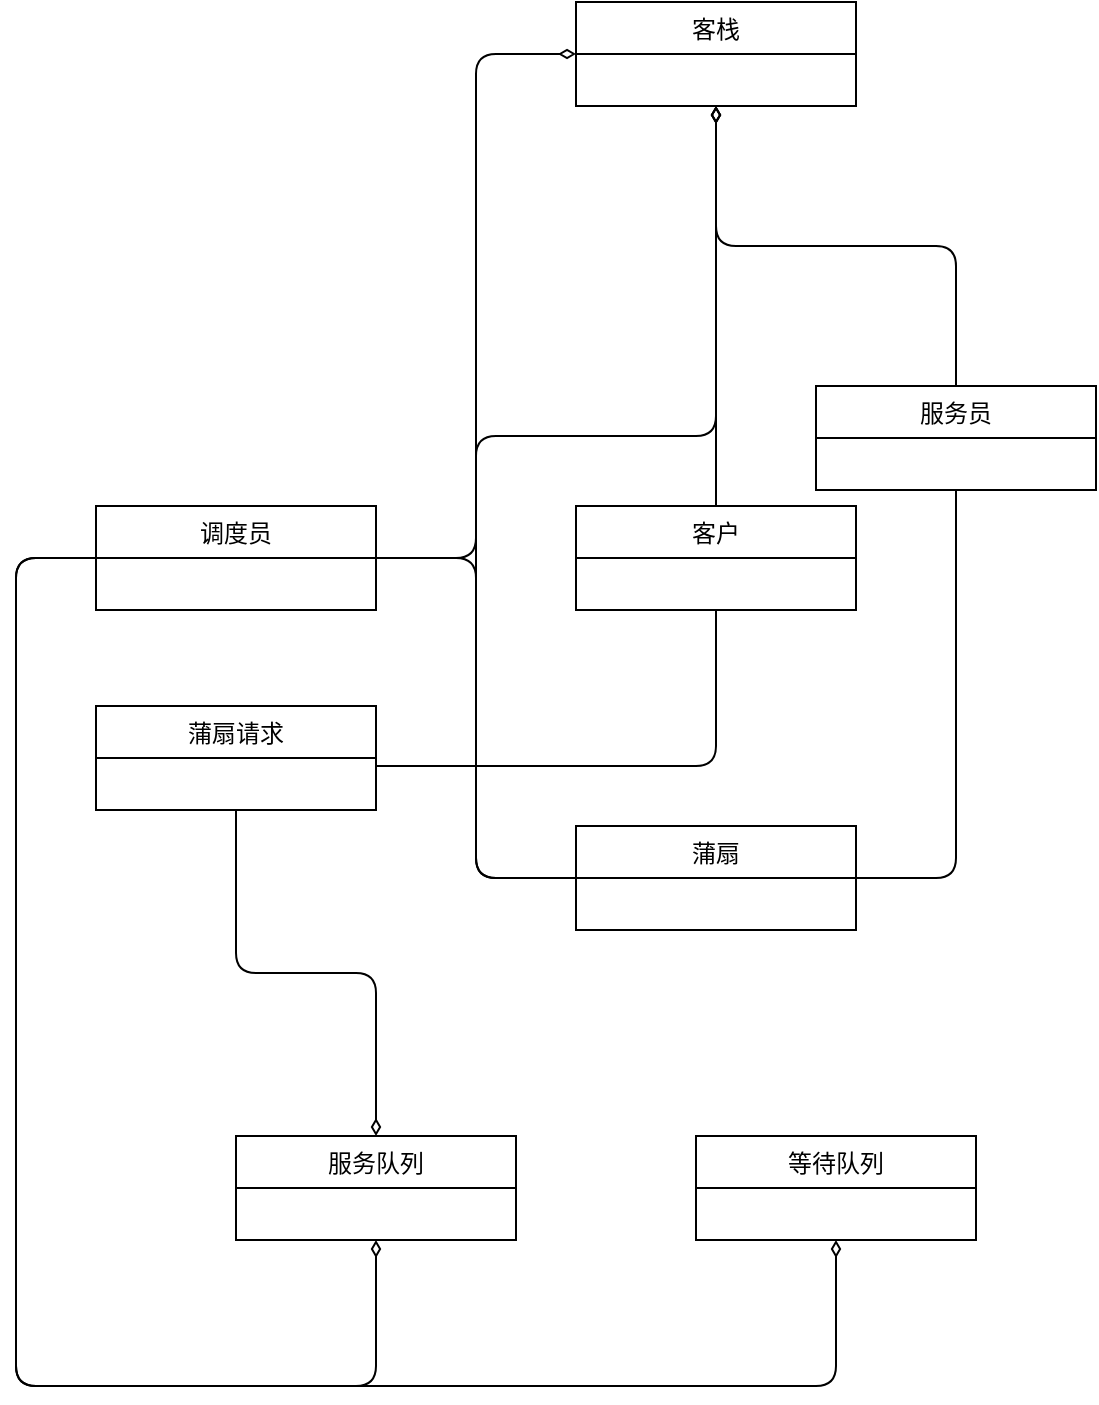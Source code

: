<mxfile>
    <diagram id="nIzEG3ZJZp86NXDuczj5" name="第 1 页">
        <mxGraphModel dx="1208" dy="871" grid="1" gridSize="10" guides="1" tooltips="1" connect="1" arrows="1" fold="1" page="1" pageScale="1" pageWidth="827" pageHeight="1169" math="0" shadow="0">
            <root>
                <mxCell id="0"/>
                <mxCell id="1" parent="0"/>
                <mxCell id="21" style="edgeStyle=orthogonalEdgeStyle;html=1;endArrow=diamondThin;endFill=0;" edge="1" parent="1" source="2" target="16">
                    <mxGeometry relative="1" as="geometry"/>
                </mxCell>
                <mxCell id="25" style="edgeStyle=orthogonalEdgeStyle;html=1;endArrow=none;endFill=0;" edge="1" parent="1" source="2" target="8">
                    <mxGeometry relative="1" as="geometry">
                        <Array as="points">
                            <mxPoint x="500" y="456"/>
                        </Array>
                    </mxGeometry>
                </mxCell>
                <mxCell id="2" value="服务员" style="swimlane;fontStyle=0;childLayout=stackLayout;horizontal=1;startSize=26;fillColor=none;horizontalStack=0;resizeParent=1;resizeParentMax=0;resizeLast=0;collapsible=1;marginBottom=0;" vertex="1" parent="1">
                    <mxGeometry x="430" y="210" width="140" height="52" as="geometry"/>
                </mxCell>
                <mxCell id="22" style="edgeStyle=orthogonalEdgeStyle;html=1;endArrow=diamondThin;endFill=0;" edge="1" parent="1" source="6" target="16">
                    <mxGeometry relative="1" as="geometry"/>
                </mxCell>
                <mxCell id="26" style="edgeStyle=orthogonalEdgeStyle;html=1;endArrow=none;endFill=0;" edge="1" parent="1" source="6" target="11">
                    <mxGeometry relative="1" as="geometry">
                        <Array as="points">
                            <mxPoint x="380" y="400"/>
                        </Array>
                    </mxGeometry>
                </mxCell>
                <mxCell id="6" value="客户" style="swimlane;fontStyle=0;childLayout=stackLayout;horizontal=1;startSize=26;fillColor=none;horizontalStack=0;resizeParent=1;resizeParentMax=0;resizeLast=0;collapsible=1;marginBottom=0;" vertex="1" parent="1">
                    <mxGeometry x="310" y="270" width="140" height="52" as="geometry"/>
                </mxCell>
                <mxCell id="19" style="edgeStyle=orthogonalEdgeStyle;html=1;endArrow=none;endFill=0;" edge="1" parent="1" source="7" target="8">
                    <mxGeometry relative="1" as="geometry">
                        <Array as="points">
                            <mxPoint x="260" y="296"/>
                            <mxPoint x="260" y="456"/>
                        </Array>
                    </mxGeometry>
                </mxCell>
                <mxCell id="20" style="edgeStyle=orthogonalEdgeStyle;html=1;endArrow=diamondThin;endFill=0;" edge="1" parent="1" source="7" target="16">
                    <mxGeometry relative="1" as="geometry">
                        <Array as="points">
                            <mxPoint x="260" y="296"/>
                            <mxPoint x="260" y="44"/>
                        </Array>
                    </mxGeometry>
                </mxCell>
                <mxCell id="30" style="edgeStyle=orthogonalEdgeStyle;html=1;endArrow=diamondThin;endFill=0;" edge="1" parent="1" source="7" target="9">
                    <mxGeometry relative="1" as="geometry">
                        <Array as="points">
                            <mxPoint x="30" y="296"/>
                            <mxPoint x="30" y="710"/>
                            <mxPoint x="210" y="710"/>
                        </Array>
                    </mxGeometry>
                </mxCell>
                <mxCell id="31" style="edgeStyle=orthogonalEdgeStyle;html=1;endArrow=diamondThin;endFill=0;" edge="1" parent="1" source="7" target="10">
                    <mxGeometry relative="1" as="geometry">
                        <Array as="points">
                            <mxPoint x="30" y="296"/>
                            <mxPoint x="30" y="710"/>
                            <mxPoint x="440" y="710"/>
                        </Array>
                    </mxGeometry>
                </mxCell>
                <mxCell id="7" value="调度员" style="swimlane;fontStyle=0;childLayout=stackLayout;horizontal=1;startSize=26;fillColor=none;horizontalStack=0;resizeParent=1;resizeParentMax=0;resizeLast=0;collapsible=1;marginBottom=0;" vertex="1" parent="1">
                    <mxGeometry x="70" y="270" width="140" height="52" as="geometry"/>
                </mxCell>
                <mxCell id="23" style="edgeStyle=orthogonalEdgeStyle;html=1;endArrow=diamondThin;endFill=0;" edge="1" parent="1" source="8" target="16">
                    <mxGeometry relative="1" as="geometry">
                        <Array as="points">
                            <mxPoint x="260" y="456"/>
                            <mxPoint x="260" y="235"/>
                            <mxPoint x="380" y="235"/>
                        </Array>
                    </mxGeometry>
                </mxCell>
                <mxCell id="8" value="蒲扇" style="swimlane;fontStyle=0;childLayout=stackLayout;horizontal=1;startSize=26;fillColor=none;horizontalStack=0;resizeParent=1;resizeParentMax=0;resizeLast=0;collapsible=1;marginBottom=0;" vertex="1" parent="1">
                    <mxGeometry x="310" y="430" width="140" height="52" as="geometry"/>
                </mxCell>
                <mxCell id="9" value="服务队列" style="swimlane;fontStyle=0;childLayout=stackLayout;horizontal=1;startSize=26;fillColor=none;horizontalStack=0;resizeParent=1;resizeParentMax=0;resizeLast=0;collapsible=1;marginBottom=0;" vertex="1" parent="1">
                    <mxGeometry x="140" y="585" width="140" height="52" as="geometry"/>
                </mxCell>
                <mxCell id="28" style="edgeStyle=orthogonalEdgeStyle;html=1;endArrow=diamondThin;endFill=0;" edge="1" parent="1" source="11" target="9">
                    <mxGeometry relative="1" as="geometry"/>
                </mxCell>
                <mxCell id="11" value="蒲扇请求" style="swimlane;fontStyle=0;childLayout=stackLayout;horizontal=1;startSize=26;fillColor=none;horizontalStack=0;resizeParent=1;resizeParentMax=0;resizeLast=0;collapsible=1;marginBottom=0;" vertex="1" parent="1">
                    <mxGeometry x="70" y="370" width="140" height="52" as="geometry"/>
                </mxCell>
                <mxCell id="16" value="客栈" style="swimlane;fontStyle=0;childLayout=stackLayout;horizontal=1;startSize=26;fillColor=none;horizontalStack=0;resizeParent=1;resizeParentMax=0;resizeLast=0;collapsible=1;marginBottom=0;" vertex="1" parent="1">
                    <mxGeometry x="310" y="18" width="140" height="52" as="geometry"/>
                </mxCell>
                <mxCell id="10" value="等待队列" style="swimlane;fontStyle=0;childLayout=stackLayout;horizontal=1;startSize=26;fillColor=none;horizontalStack=0;resizeParent=1;resizeParentMax=0;resizeLast=0;collapsible=1;marginBottom=0;" vertex="1" parent="1">
                    <mxGeometry x="370" y="585" width="140" height="52" as="geometry"/>
                </mxCell>
            </root>
        </mxGraphModel>
    </diagram>
</mxfile>